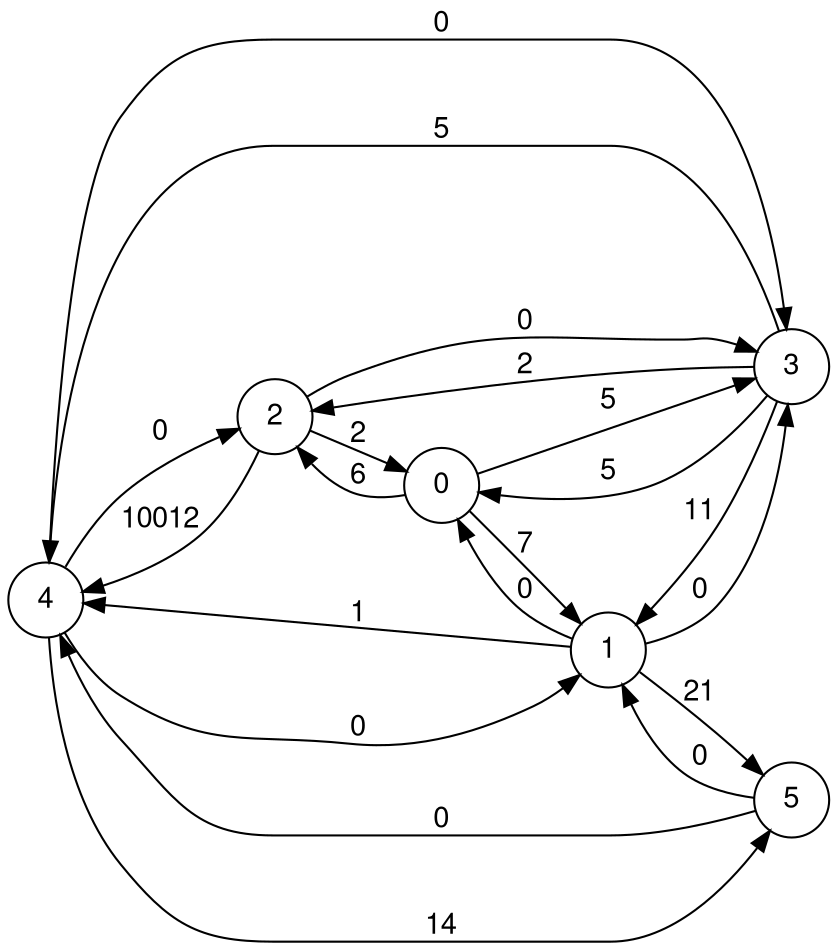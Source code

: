 digraph finite_state_machine { 

  fontname="Helvetica,Arial,sans-serif" 

  node [fontname="Helvetica,Arial,sans-serif"] 

  edge [fontname="Helvetica,Arial,sans-serif"] 

  rankdir=LR 
;
  node [shape = circle]; 

 4 -> 2 [label = "0"]

 4 -> 3 [label = "0"]

 4 -> 1 [label = "0"]

 4 -> 5 [label = "14"]

 1 -> 0 [label = "0"]

 1 -> 3 [label = "0"]

 1 -> 5 [label = "21"]

 1 -> 4 [label = "1"]

 5 -> 1 [label = "0"]

 5 -> 4 [label = "0"]

 3 -> 1 [label = "11"]

 3 -> 2 [label = "2"]

 3 -> 4 [label = "5"]

 3 -> 0 [label = "5"]

 0 -> 1 [label = "7"]

 0 -> 3 [label = "5"]

 0 -> 2 [label = "6"]

 2 -> 3 [label = "0"]

 2 -> 4 [label = "10012"]

 2 -> 0 [label = "2"]

}
